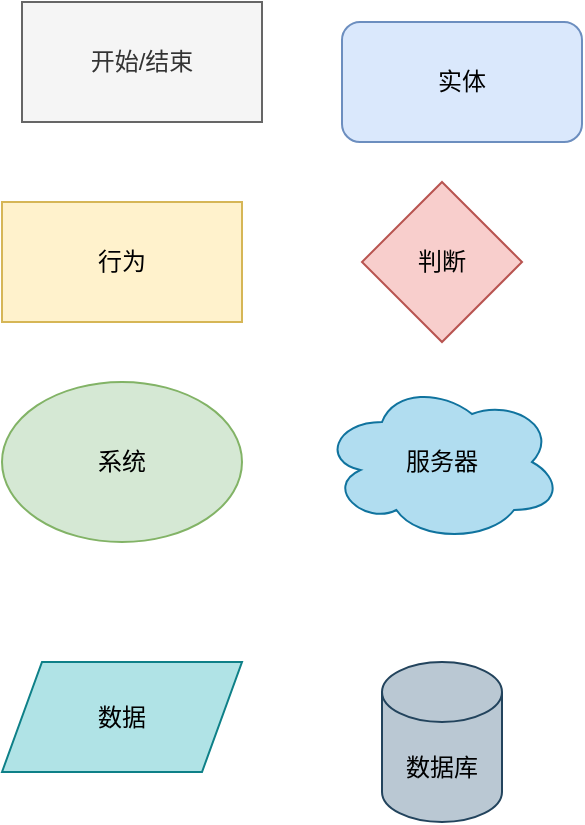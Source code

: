 <mxfile version="17.2.4" type="github">
  <diagram id="is41FY-iRCKnFVCleoju" name="Page-1">
    <mxGraphModel dx="865" dy="456" grid="1" gridSize="10" guides="1" tooltips="1" connect="1" arrows="1" fold="1" page="1" pageScale="1" pageWidth="827" pageHeight="1169" math="0" shadow="0">
      <root>
        <mxCell id="0" />
        <mxCell id="1" parent="0" />
        <mxCell id="5bzMdpLTtKKc2QQoPoS6-1" value="实体" style="rounded=1;whiteSpace=wrap;html=1;fillColor=#dae8fc;strokeColor=#6c8ebf;" vertex="1" parent="1">
          <mxGeometry x="490" y="150" width="120" height="60" as="geometry" />
        </mxCell>
        <mxCell id="5bzMdpLTtKKc2QQoPoS6-2" value="行为" style="rounded=0;whiteSpace=wrap;html=1;fillColor=#fff2cc;strokeColor=#d6b656;" vertex="1" parent="1">
          <mxGeometry x="320" y="240" width="120" height="60" as="geometry" />
        </mxCell>
        <mxCell id="5bzMdpLTtKKc2QQoPoS6-3" value="系统" style="ellipse;whiteSpace=wrap;html=1;fillColor=#d5e8d4;strokeColor=#82b366;" vertex="1" parent="1">
          <mxGeometry x="320" y="330" width="120" height="80" as="geometry" />
        </mxCell>
        <mxCell id="5bzMdpLTtKKc2QQoPoS6-4" value="开始/结束" style="rounded=0;whiteSpace=wrap;html=1;fillColor=#f5f5f5;fontColor=#333333;strokeColor=#666666;" vertex="1" parent="1">
          <mxGeometry x="330" y="140" width="120" height="60" as="geometry" />
        </mxCell>
        <mxCell id="5bzMdpLTtKKc2QQoPoS6-5" value="判断" style="rhombus;whiteSpace=wrap;html=1;fillColor=#f8cecc;strokeColor=#b85450;" vertex="1" parent="1">
          <mxGeometry x="500" y="230" width="80" height="80" as="geometry" />
        </mxCell>
        <mxCell id="5bzMdpLTtKKc2QQoPoS6-6" value="服务器" style="ellipse;shape=cloud;whiteSpace=wrap;html=1;fillColor=#b1ddf0;strokeColor=#10739e;" vertex="1" parent="1">
          <mxGeometry x="480" y="330" width="120" height="80" as="geometry" />
        </mxCell>
        <mxCell id="5bzMdpLTtKKc2QQoPoS6-7" value="数据库" style="shape=cylinder3;whiteSpace=wrap;html=1;boundedLbl=1;backgroundOutline=1;size=15;fillColor=#bac8d3;strokeColor=#23445d;" vertex="1" parent="1">
          <mxGeometry x="510" y="470" width="60" height="80" as="geometry" />
        </mxCell>
        <mxCell id="5bzMdpLTtKKc2QQoPoS6-8" value="数据" style="shape=parallelogram;perimeter=parallelogramPerimeter;whiteSpace=wrap;html=1;fixedSize=1;fillColor=#b0e3e6;strokeColor=#0e8088;" vertex="1" parent="1">
          <mxGeometry x="320" y="470" width="120" height="55" as="geometry" />
        </mxCell>
      </root>
    </mxGraphModel>
  </diagram>
</mxfile>
